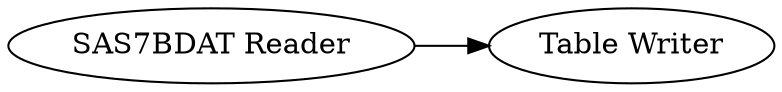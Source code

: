 digraph {
	"6731804413465332984_1" [label="SAS7BDAT Reader"]
	"6731804413465332984_2" [label="Table Writer"]
	"6731804413465332984_1" -> "6731804413465332984_2"
	rankdir=LR
}
